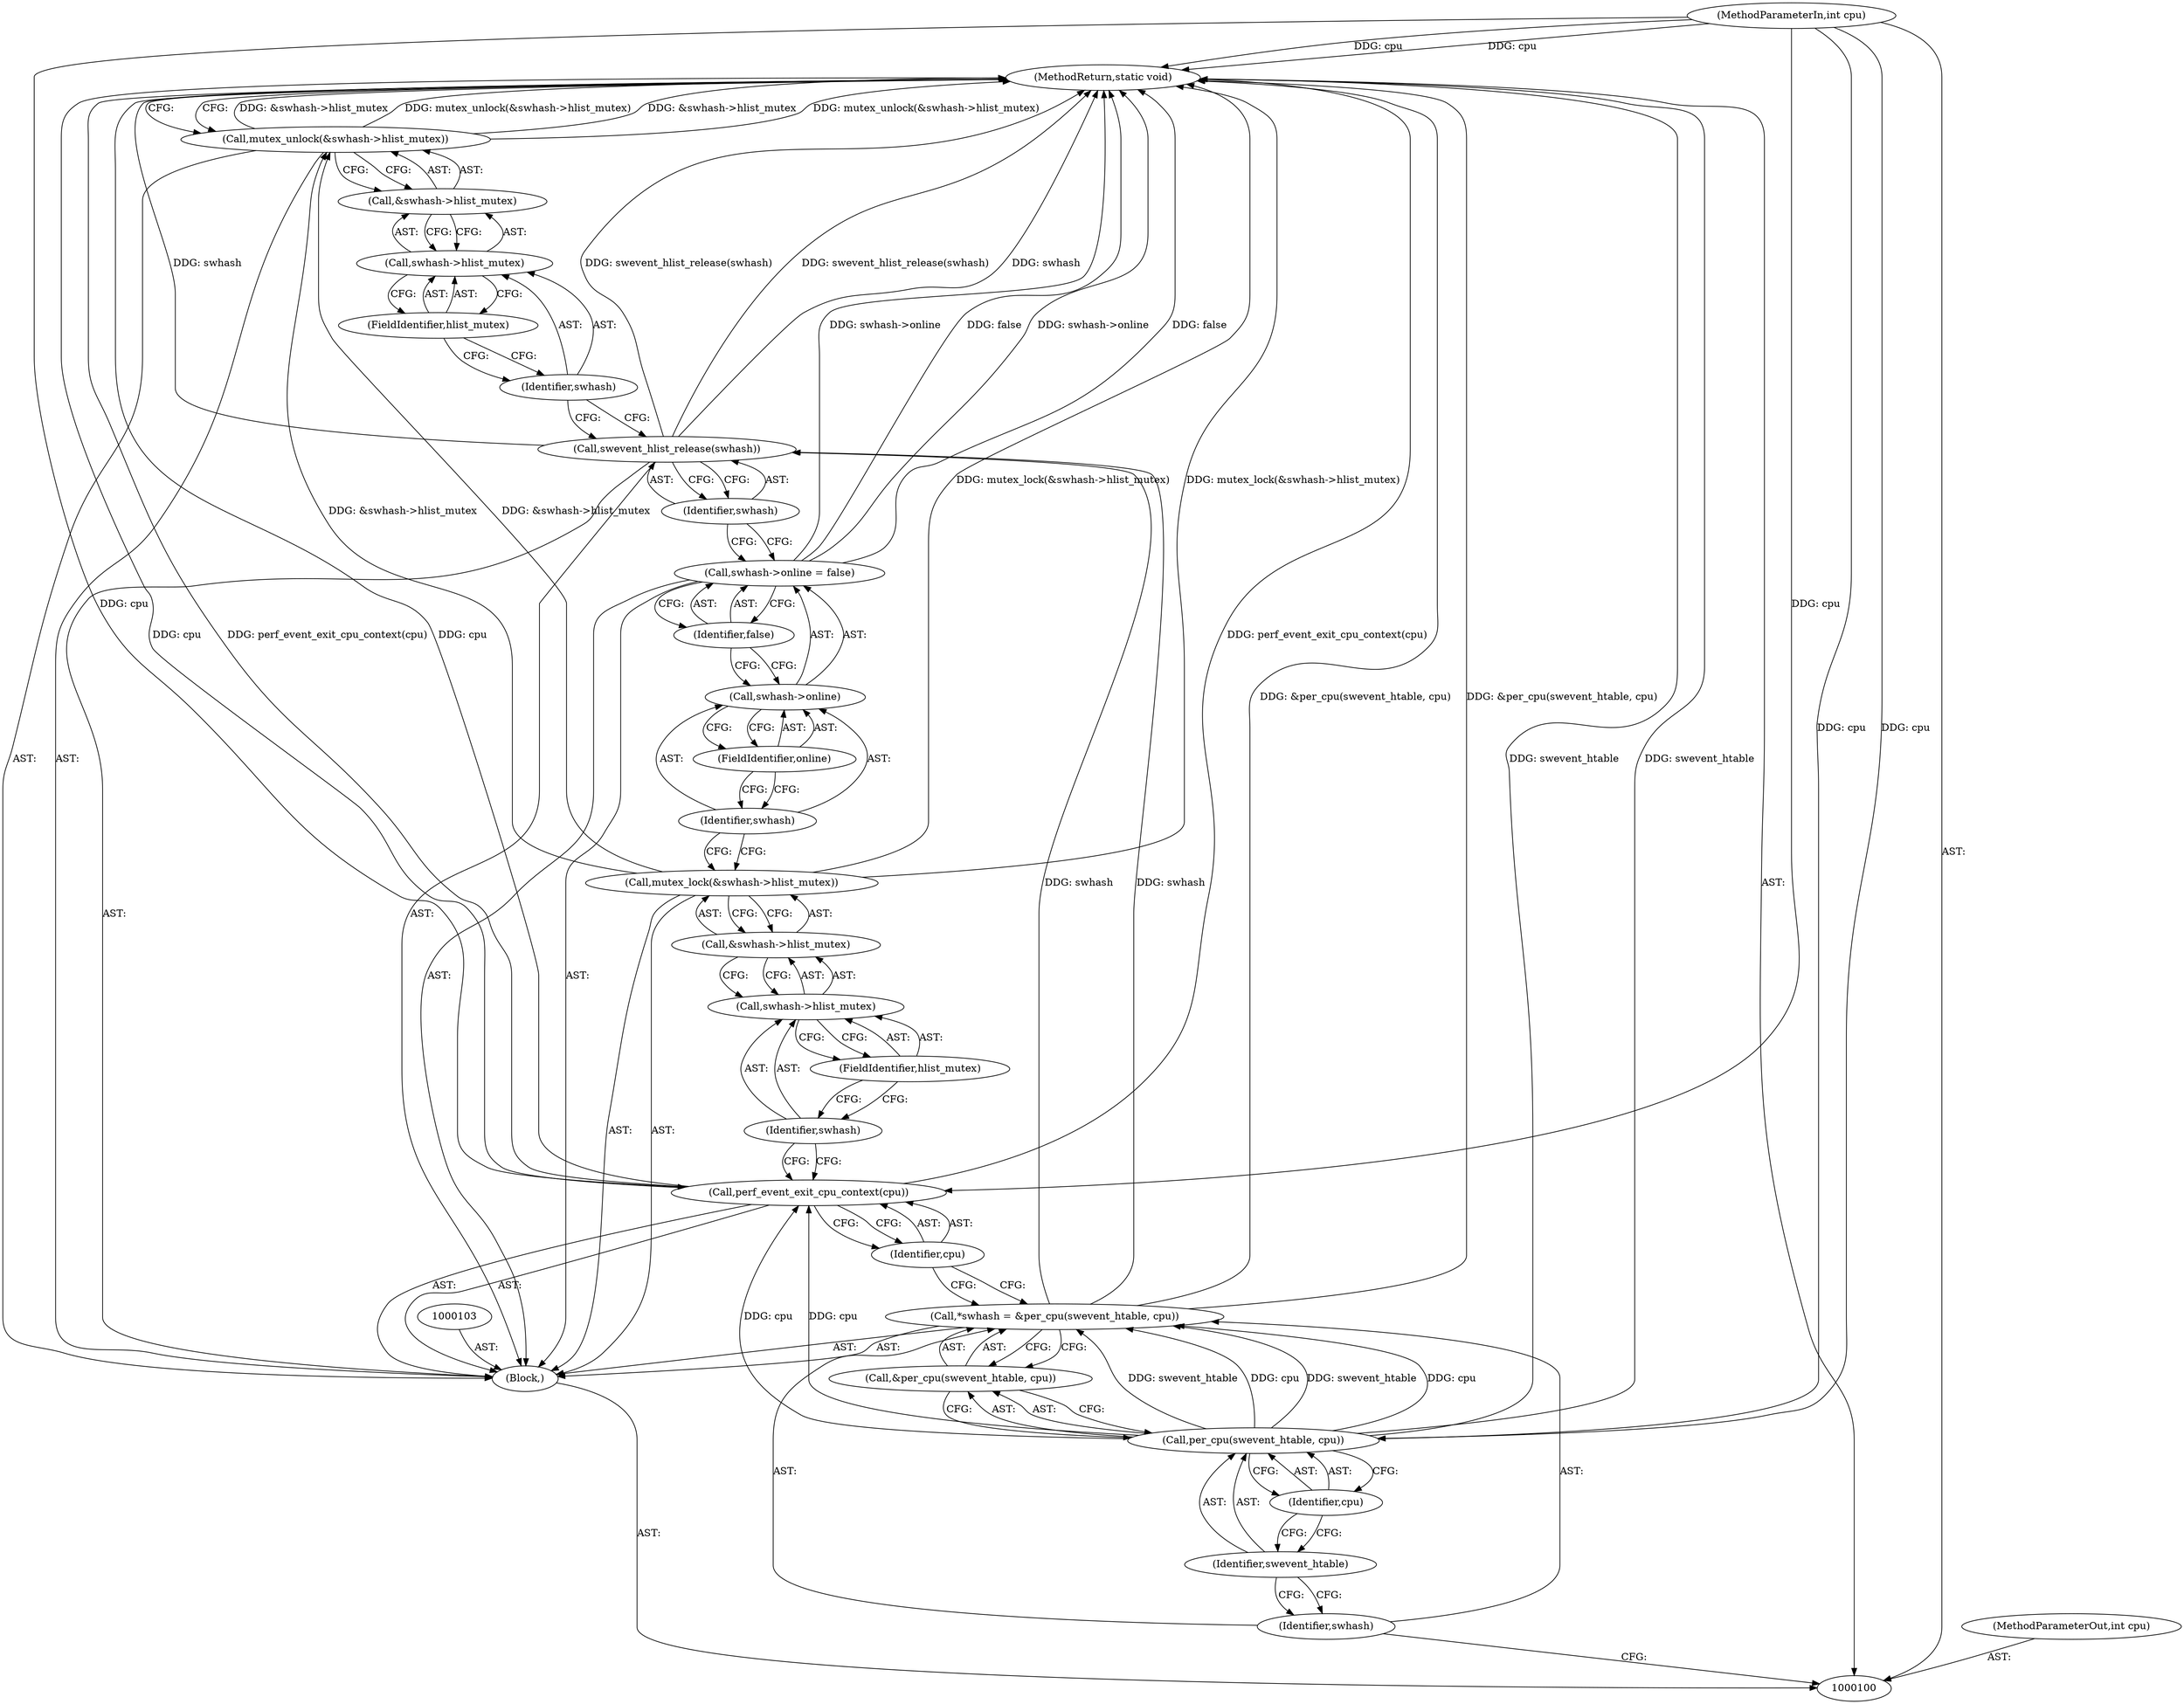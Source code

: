 digraph "1_linux_12ca6ad2e3a896256f086497a7c7406a547ee373" {
"1000129" [label="(MethodReturn,static void)"];
"1000101" [label="(MethodParameterIn,int cpu)"];
"1000171" [label="(MethodParameterOut,int cpu)"];
"1000102" [label="(Block,)"];
"1000104" [label="(Call,*swhash = &per_cpu(swevent_htable, cpu))"];
"1000105" [label="(Identifier,swhash)"];
"1000106" [label="(Call,&per_cpu(swevent_htable, cpu))"];
"1000107" [label="(Call,per_cpu(swevent_htable, cpu))"];
"1000108" [label="(Identifier,swevent_htable)"];
"1000109" [label="(Identifier,cpu)"];
"1000110" [label="(Call,perf_event_exit_cpu_context(cpu))"];
"1000111" [label="(Identifier,cpu)"];
"1000112" [label="(Call,mutex_lock(&swhash->hlist_mutex))"];
"1000113" [label="(Call,&swhash->hlist_mutex)"];
"1000114" [label="(Call,swhash->hlist_mutex)"];
"1000115" [label="(Identifier,swhash)"];
"1000116" [label="(FieldIdentifier,hlist_mutex)"];
"1000117" [label="(Call,swhash->online = false)"];
"1000118" [label="(Call,swhash->online)"];
"1000119" [label="(Identifier,swhash)"];
"1000121" [label="(Identifier,false)"];
"1000120" [label="(FieldIdentifier,online)"];
"1000122" [label="(Call,swevent_hlist_release(swhash))"];
"1000123" [label="(Identifier,swhash)"];
"1000124" [label="(Call,mutex_unlock(&swhash->hlist_mutex))"];
"1000125" [label="(Call,&swhash->hlist_mutex)"];
"1000126" [label="(Call,swhash->hlist_mutex)"];
"1000127" [label="(Identifier,swhash)"];
"1000128" [label="(FieldIdentifier,hlist_mutex)"];
"1000129" -> "1000100"  [label="AST: "];
"1000129" -> "1000124"  [label="CFG: "];
"1000124" -> "1000129"  [label="DDG: &swhash->hlist_mutex"];
"1000124" -> "1000129"  [label="DDG: mutex_unlock(&swhash->hlist_mutex)"];
"1000107" -> "1000129"  [label="DDG: swevent_htable"];
"1000122" -> "1000129"  [label="DDG: swhash"];
"1000122" -> "1000129"  [label="DDG: swevent_hlist_release(swhash)"];
"1000117" -> "1000129"  [label="DDG: false"];
"1000117" -> "1000129"  [label="DDG: swhash->online"];
"1000112" -> "1000129"  [label="DDG: mutex_lock(&swhash->hlist_mutex)"];
"1000110" -> "1000129"  [label="DDG: cpu"];
"1000110" -> "1000129"  [label="DDG: perf_event_exit_cpu_context(cpu)"];
"1000104" -> "1000129"  [label="DDG: &per_cpu(swevent_htable, cpu)"];
"1000101" -> "1000129"  [label="DDG: cpu"];
"1000101" -> "1000100"  [label="AST: "];
"1000101" -> "1000129"  [label="DDG: cpu"];
"1000101" -> "1000107"  [label="DDG: cpu"];
"1000101" -> "1000110"  [label="DDG: cpu"];
"1000171" -> "1000100"  [label="AST: "];
"1000102" -> "1000100"  [label="AST: "];
"1000103" -> "1000102"  [label="AST: "];
"1000104" -> "1000102"  [label="AST: "];
"1000110" -> "1000102"  [label="AST: "];
"1000112" -> "1000102"  [label="AST: "];
"1000117" -> "1000102"  [label="AST: "];
"1000122" -> "1000102"  [label="AST: "];
"1000124" -> "1000102"  [label="AST: "];
"1000104" -> "1000102"  [label="AST: "];
"1000104" -> "1000106"  [label="CFG: "];
"1000105" -> "1000104"  [label="AST: "];
"1000106" -> "1000104"  [label="AST: "];
"1000111" -> "1000104"  [label="CFG: "];
"1000104" -> "1000129"  [label="DDG: &per_cpu(swevent_htable, cpu)"];
"1000107" -> "1000104"  [label="DDG: swevent_htable"];
"1000107" -> "1000104"  [label="DDG: cpu"];
"1000104" -> "1000122"  [label="DDG: swhash"];
"1000105" -> "1000104"  [label="AST: "];
"1000105" -> "1000100"  [label="CFG: "];
"1000108" -> "1000105"  [label="CFG: "];
"1000106" -> "1000104"  [label="AST: "];
"1000106" -> "1000107"  [label="CFG: "];
"1000107" -> "1000106"  [label="AST: "];
"1000104" -> "1000106"  [label="CFG: "];
"1000107" -> "1000106"  [label="AST: "];
"1000107" -> "1000109"  [label="CFG: "];
"1000108" -> "1000107"  [label="AST: "];
"1000109" -> "1000107"  [label="AST: "];
"1000106" -> "1000107"  [label="CFG: "];
"1000107" -> "1000129"  [label="DDG: swevent_htable"];
"1000107" -> "1000104"  [label="DDG: swevent_htable"];
"1000107" -> "1000104"  [label="DDG: cpu"];
"1000101" -> "1000107"  [label="DDG: cpu"];
"1000107" -> "1000110"  [label="DDG: cpu"];
"1000108" -> "1000107"  [label="AST: "];
"1000108" -> "1000105"  [label="CFG: "];
"1000109" -> "1000108"  [label="CFG: "];
"1000109" -> "1000107"  [label="AST: "];
"1000109" -> "1000108"  [label="CFG: "];
"1000107" -> "1000109"  [label="CFG: "];
"1000110" -> "1000102"  [label="AST: "];
"1000110" -> "1000111"  [label="CFG: "];
"1000111" -> "1000110"  [label="AST: "];
"1000115" -> "1000110"  [label="CFG: "];
"1000110" -> "1000129"  [label="DDG: cpu"];
"1000110" -> "1000129"  [label="DDG: perf_event_exit_cpu_context(cpu)"];
"1000107" -> "1000110"  [label="DDG: cpu"];
"1000101" -> "1000110"  [label="DDG: cpu"];
"1000111" -> "1000110"  [label="AST: "];
"1000111" -> "1000104"  [label="CFG: "];
"1000110" -> "1000111"  [label="CFG: "];
"1000112" -> "1000102"  [label="AST: "];
"1000112" -> "1000113"  [label="CFG: "];
"1000113" -> "1000112"  [label="AST: "];
"1000119" -> "1000112"  [label="CFG: "];
"1000112" -> "1000129"  [label="DDG: mutex_lock(&swhash->hlist_mutex)"];
"1000112" -> "1000124"  [label="DDG: &swhash->hlist_mutex"];
"1000113" -> "1000112"  [label="AST: "];
"1000113" -> "1000114"  [label="CFG: "];
"1000114" -> "1000113"  [label="AST: "];
"1000112" -> "1000113"  [label="CFG: "];
"1000114" -> "1000113"  [label="AST: "];
"1000114" -> "1000116"  [label="CFG: "];
"1000115" -> "1000114"  [label="AST: "];
"1000116" -> "1000114"  [label="AST: "];
"1000113" -> "1000114"  [label="CFG: "];
"1000115" -> "1000114"  [label="AST: "];
"1000115" -> "1000110"  [label="CFG: "];
"1000116" -> "1000115"  [label="CFG: "];
"1000116" -> "1000114"  [label="AST: "];
"1000116" -> "1000115"  [label="CFG: "];
"1000114" -> "1000116"  [label="CFG: "];
"1000117" -> "1000102"  [label="AST: "];
"1000117" -> "1000121"  [label="CFG: "];
"1000118" -> "1000117"  [label="AST: "];
"1000121" -> "1000117"  [label="AST: "];
"1000123" -> "1000117"  [label="CFG: "];
"1000117" -> "1000129"  [label="DDG: false"];
"1000117" -> "1000129"  [label="DDG: swhash->online"];
"1000118" -> "1000117"  [label="AST: "];
"1000118" -> "1000120"  [label="CFG: "];
"1000119" -> "1000118"  [label="AST: "];
"1000120" -> "1000118"  [label="AST: "];
"1000121" -> "1000118"  [label="CFG: "];
"1000119" -> "1000118"  [label="AST: "];
"1000119" -> "1000112"  [label="CFG: "];
"1000120" -> "1000119"  [label="CFG: "];
"1000121" -> "1000117"  [label="AST: "];
"1000121" -> "1000118"  [label="CFG: "];
"1000117" -> "1000121"  [label="CFG: "];
"1000120" -> "1000118"  [label="AST: "];
"1000120" -> "1000119"  [label="CFG: "];
"1000118" -> "1000120"  [label="CFG: "];
"1000122" -> "1000102"  [label="AST: "];
"1000122" -> "1000123"  [label="CFG: "];
"1000123" -> "1000122"  [label="AST: "];
"1000127" -> "1000122"  [label="CFG: "];
"1000122" -> "1000129"  [label="DDG: swhash"];
"1000122" -> "1000129"  [label="DDG: swevent_hlist_release(swhash)"];
"1000104" -> "1000122"  [label="DDG: swhash"];
"1000123" -> "1000122"  [label="AST: "];
"1000123" -> "1000117"  [label="CFG: "];
"1000122" -> "1000123"  [label="CFG: "];
"1000124" -> "1000102"  [label="AST: "];
"1000124" -> "1000125"  [label="CFG: "];
"1000125" -> "1000124"  [label="AST: "];
"1000129" -> "1000124"  [label="CFG: "];
"1000124" -> "1000129"  [label="DDG: &swhash->hlist_mutex"];
"1000124" -> "1000129"  [label="DDG: mutex_unlock(&swhash->hlist_mutex)"];
"1000112" -> "1000124"  [label="DDG: &swhash->hlist_mutex"];
"1000125" -> "1000124"  [label="AST: "];
"1000125" -> "1000126"  [label="CFG: "];
"1000126" -> "1000125"  [label="AST: "];
"1000124" -> "1000125"  [label="CFG: "];
"1000126" -> "1000125"  [label="AST: "];
"1000126" -> "1000128"  [label="CFG: "];
"1000127" -> "1000126"  [label="AST: "];
"1000128" -> "1000126"  [label="AST: "];
"1000125" -> "1000126"  [label="CFG: "];
"1000127" -> "1000126"  [label="AST: "];
"1000127" -> "1000122"  [label="CFG: "];
"1000128" -> "1000127"  [label="CFG: "];
"1000128" -> "1000126"  [label="AST: "];
"1000128" -> "1000127"  [label="CFG: "];
"1000126" -> "1000128"  [label="CFG: "];
}
